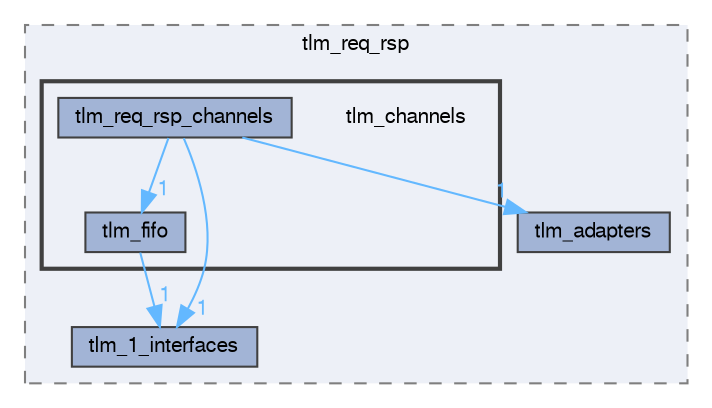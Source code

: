 digraph "tlm_core/tlm_1/tlm_req_rsp/tlm_channels"
{
 // LATEX_PDF_SIZE
  bgcolor="transparent";
  edge [fontname=FreeSans,fontsize=10,labelfontname=FreeSans,labelfontsize=10];
  node [fontname=FreeSans,fontsize=10,shape=box,height=0.2,width=0.4];
  compound=true
  subgraph clusterdir_f5e56409712e0b002f6bb0ff6be3b762 {
    graph [ bgcolor="#edf0f7", pencolor="grey50", label="tlm_req_rsp", fontname=FreeSans,fontsize=10 style="filled,dashed", URL="dir_f5e56409712e0b002f6bb0ff6be3b762.html",tooltip=""]
  dir_7bfea407d87c74d0d6a8a9e31733fb55 [label="tlm_1_interfaces", fillcolor="#a2b4d6", color="grey25", style="filled", URL="dir_7bfea407d87c74d0d6a8a9e31733fb55.html",tooltip=""];
  dir_f785f1cf03833b37a7d700071cbb24f9 [label="tlm_adapters", fillcolor="#a2b4d6", color="grey25", style="filled", URL="dir_f785f1cf03833b37a7d700071cbb24f9.html",tooltip=""];
  subgraph clusterdir_6a42bdaa6678bc7e2ea3941dd8076950 {
    graph [ bgcolor="#edf0f7", pencolor="grey25", label="", fontname=FreeSans,fontsize=10 style="filled,bold", URL="dir_6a42bdaa6678bc7e2ea3941dd8076950.html",tooltip=""]
    dir_6a42bdaa6678bc7e2ea3941dd8076950 [shape=plaintext, label="tlm_channels"];
  dir_5f70767138aee3c2ec25bd4f46b07b10 [label="tlm_fifo", fillcolor="#a2b4d6", color="grey25", style="filled", URL="dir_5f70767138aee3c2ec25bd4f46b07b10.html",tooltip=""];
  dir_1729b31a48cd88e8e890a3ddbd766fe0 [label="tlm_req_rsp_channels", fillcolor="#a2b4d6", color="grey25", style="filled", URL="dir_1729b31a48cd88e8e890a3ddbd766fe0.html",tooltip=""];
  }
  }
  dir_5f70767138aee3c2ec25bd4f46b07b10->dir_7bfea407d87c74d0d6a8a9e31733fb55 [headlabel="1", labeldistance=1.5 headhref="dir_000008_000001.html" href="dir_000008_000001.html" color="steelblue1" fontcolor="steelblue1"];
  dir_1729b31a48cd88e8e890a3ddbd766fe0->dir_5f70767138aee3c2ec25bd4f46b07b10 [headlabel="1", labeldistance=1.5 headhref="dir_000013_000008.html" href="dir_000013_000008.html" color="steelblue1" fontcolor="steelblue1"];
  dir_1729b31a48cd88e8e890a3ddbd766fe0->dir_7bfea407d87c74d0d6a8a9e31733fb55 [headlabel="1", labeldistance=1.5 headhref="dir_000013_000001.html" href="dir_000013_000001.html" color="steelblue1" fontcolor="steelblue1"];
  dir_1729b31a48cd88e8e890a3ddbd766fe0->dir_f785f1cf03833b37a7d700071cbb24f9 [headlabel="1", labeldistance=1.5 headhref="dir_000013_000004.html" href="dir_000013_000004.html" color="steelblue1" fontcolor="steelblue1"];
}
